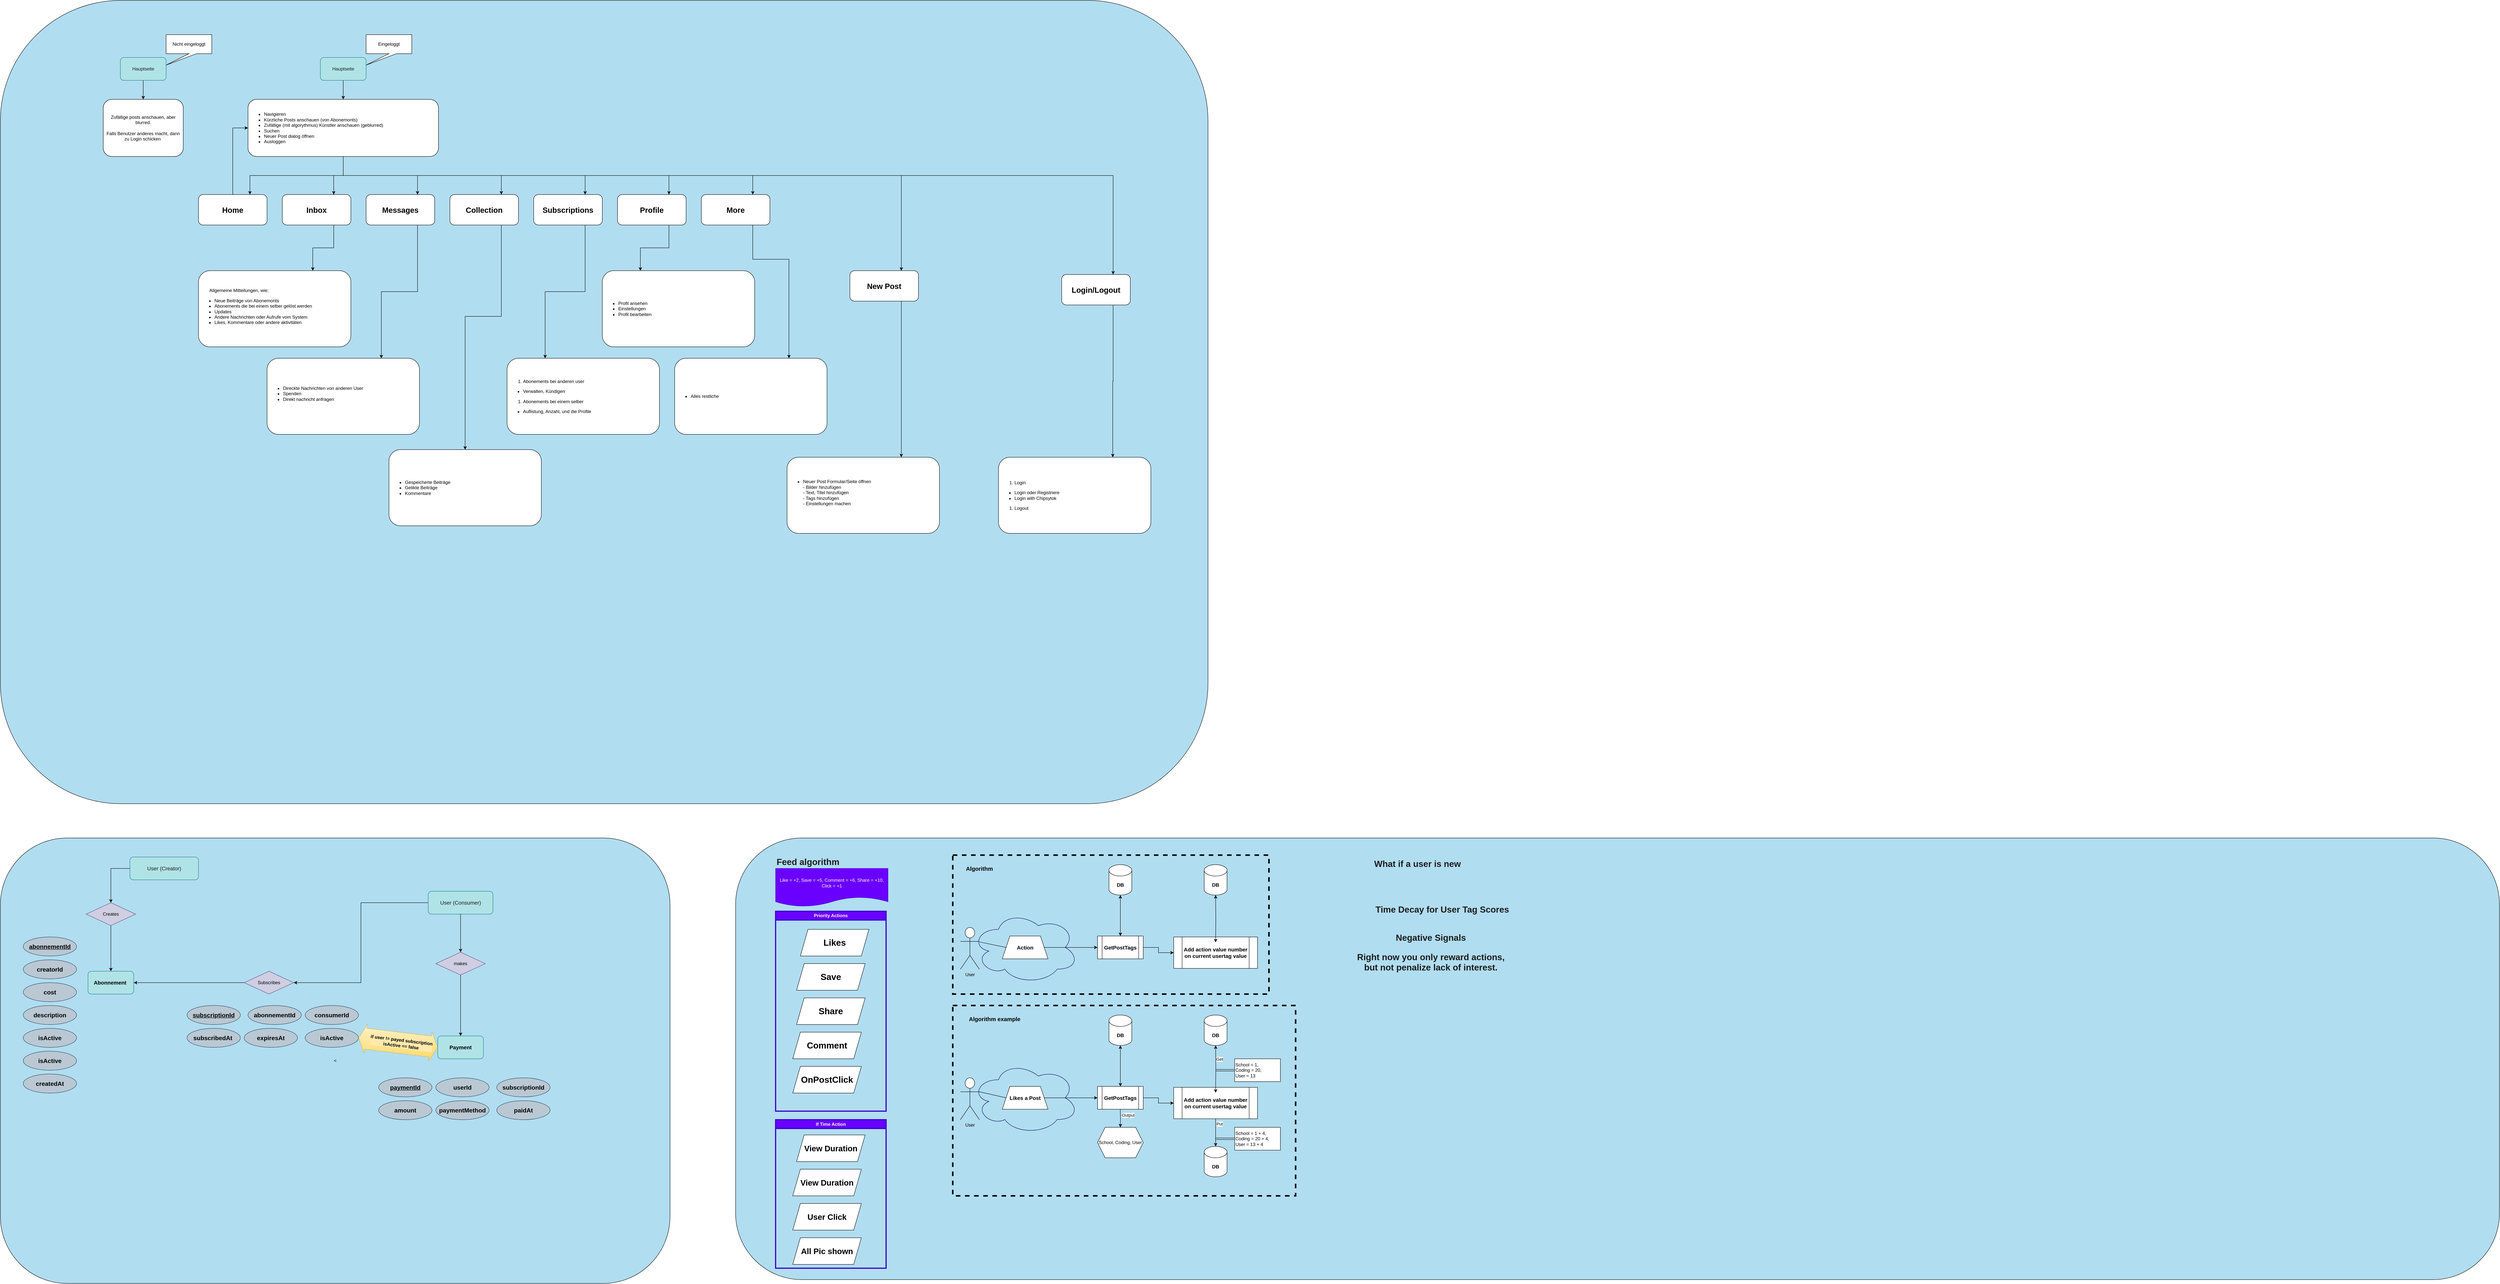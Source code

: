 <mxfile version="25.0.2">
  <diagram name="Seite-1" id="jKsxETpBKqMDLG8IwvQ8">
    <mxGraphModel dx="5751" dy="4038" grid="1" gridSize="10" guides="1" tooltips="1" connect="1" arrows="1" fold="1" page="1" pageScale="1" pageWidth="1654" pageHeight="1169" math="0" shadow="0">
      <root>
        <mxCell id="0" />
        <mxCell id="1" parent="0" />
        <mxCell id="wTCX5poGgviAqyXLQ21u-1" value="" style="rounded=1;whiteSpace=wrap;html=1;fillColor=#b1ddf0;strokeColor=#000000;movable=1;resizable=1;rotatable=1;deletable=1;editable=1;locked=0;connectable=1;" vertex="1" parent="1">
          <mxGeometry x="1450" y="1800" width="4630" height="1160" as="geometry" />
        </mxCell>
        <mxCell id="wTCX5poGgviAqyXLQ21u-36" value="" style="rounded=0;whiteSpace=wrap;html=1;fillColor=none;strokeWidth=4;dashed=1;strokeColor=#000000;" vertex="1" parent="1">
          <mxGeometry x="2020" y="1845" width="830" height="365" as="geometry" />
        </mxCell>
        <mxCell id="wTCX5poGgviAqyXLQ21u-52" value="" style="rounded=0;whiteSpace=wrap;html=1;fillColor=none;strokeWidth=4;dashed=1;strokeColor=#000000;" vertex="1" parent="1">
          <mxGeometry x="2020" y="2240" width="900" height="500" as="geometry" />
        </mxCell>
        <mxCell id="M65IghktugDSihwL8zUm-1" value="&amp;lt;" style="rounded=1;whiteSpace=wrap;html=1;fillColor=#b1ddf0;strokeColor=#000000;movable=0;resizable=0;rotatable=0;deletable=0;editable=0;locked=1;connectable=0;" parent="1" vertex="1">
          <mxGeometry x="-480" y="-400" width="3170" height="2110" as="geometry" />
        </mxCell>
        <mxCell id="M65IghktugDSihwL8zUm-4" style="edgeStyle=orthogonalEdgeStyle;rounded=0;orthogonalLoop=1;jettySize=auto;html=1;exitX=0.5;exitY=1;exitDx=0;exitDy=0;strokeColor=#000000;" parent="1" source="M65IghktugDSihwL8zUm-2" target="M65IghktugDSihwL8zUm-3" edge="1">
          <mxGeometry relative="1" as="geometry" />
        </mxCell>
        <mxCell id="M65IghktugDSihwL8zUm-2" value="&lt;font color=&quot;#1c1c1c&quot;&gt;Hauptseite&lt;/font&gt;" style="rounded=1;whiteSpace=wrap;html=1;fillColor=#b0e3e6;strokeColor=#0e8088;" parent="1" vertex="1">
          <mxGeometry x="-165" y="-250" width="120" height="60" as="geometry" />
        </mxCell>
        <mxCell id="M65IghktugDSihwL8zUm-3" value="Zufällige posts anschauen, aber blurred.&lt;br&gt;&lt;br&gt;Falls Benutzer anderes macht, dann zu Login schicken&amp;nbsp;" style="rounded=1;whiteSpace=wrap;html=1;" parent="1" vertex="1">
          <mxGeometry x="-210" y="-140" width="210" height="150" as="geometry" />
        </mxCell>
        <mxCell id="M65IghktugDSihwL8zUm-10" value="Nicht eingeloggt" style="shape=callout;whiteSpace=wrap;html=1;perimeter=calloutPerimeter;position2=0;" parent="1" vertex="1">
          <mxGeometry x="-45" y="-310" width="120" height="80" as="geometry" />
        </mxCell>
        <mxCell id="M65IghktugDSihwL8zUm-16" style="edgeStyle=orthogonalEdgeStyle;rounded=0;orthogonalLoop=1;jettySize=auto;html=1;exitX=0.5;exitY=1;exitDx=0;exitDy=0;strokeColor=#000000;" parent="1" source="M65IghktugDSihwL8zUm-12" target="M65IghktugDSihwL8zUm-13" edge="1">
          <mxGeometry relative="1" as="geometry" />
        </mxCell>
        <mxCell id="M65IghktugDSihwL8zUm-12" value="&lt;font color=&quot;#1c1c1c&quot;&gt;Hauptseite&lt;/font&gt;" style="rounded=1;whiteSpace=wrap;html=1;fillColor=#b0e3e6;strokeColor=#0e8088;" parent="1" vertex="1">
          <mxGeometry x="360" y="-250" width="120" height="60" as="geometry" />
        </mxCell>
        <mxCell id="M65IghktugDSihwL8zUm-26" style="edgeStyle=orthogonalEdgeStyle;rounded=0;orthogonalLoop=1;jettySize=auto;html=1;exitX=0.5;exitY=1;exitDx=0;exitDy=0;entryX=0.75;entryY=0;entryDx=0;entryDy=0;fillColor=#fad7ac;strokeColor=#000000;" parent="1" source="M65IghktugDSihwL8zUm-13" target="M65IghktugDSihwL8zUm-17" edge="1">
          <mxGeometry relative="1" as="geometry" />
        </mxCell>
        <mxCell id="M65IghktugDSihwL8zUm-27" style="edgeStyle=orthogonalEdgeStyle;rounded=0;orthogonalLoop=1;jettySize=auto;html=1;exitX=0.5;exitY=1;exitDx=0;exitDy=0;entryX=0.75;entryY=0;entryDx=0;entryDy=0;strokeColor=#000000;" parent="1" source="M65IghktugDSihwL8zUm-13" target="M65IghktugDSihwL8zUm-18" edge="1">
          <mxGeometry relative="1" as="geometry" />
        </mxCell>
        <mxCell id="M65IghktugDSihwL8zUm-28" style="edgeStyle=orthogonalEdgeStyle;rounded=0;orthogonalLoop=1;jettySize=auto;html=1;exitX=0.5;exitY=1;exitDx=0;exitDy=0;entryX=0.75;entryY=0;entryDx=0;entryDy=0;strokeColor=#000000;" parent="1" source="M65IghktugDSihwL8zUm-13" target="M65IghktugDSihwL8zUm-23" edge="1">
          <mxGeometry relative="1" as="geometry" />
        </mxCell>
        <mxCell id="M65IghktugDSihwL8zUm-29" style="edgeStyle=orthogonalEdgeStyle;rounded=0;orthogonalLoop=1;jettySize=auto;html=1;exitX=0.5;exitY=1;exitDx=0;exitDy=0;entryX=0.75;entryY=0;entryDx=0;entryDy=0;strokeColor=#000000;" parent="1" source="M65IghktugDSihwL8zUm-13" target="M65IghktugDSihwL8zUm-22" edge="1">
          <mxGeometry relative="1" as="geometry" />
        </mxCell>
        <mxCell id="M65IghktugDSihwL8zUm-30" style="edgeStyle=orthogonalEdgeStyle;rounded=0;orthogonalLoop=1;jettySize=auto;html=1;exitX=0.5;exitY=1;exitDx=0;exitDy=0;entryX=0.75;entryY=0;entryDx=0;entryDy=0;strokeColor=#000000;" parent="1" source="M65IghktugDSihwL8zUm-13" target="M65IghktugDSihwL8zUm-21" edge="1">
          <mxGeometry relative="1" as="geometry" />
        </mxCell>
        <mxCell id="M65IghktugDSihwL8zUm-31" style="edgeStyle=orthogonalEdgeStyle;rounded=0;orthogonalLoop=1;jettySize=auto;html=1;exitX=0.5;exitY=1;exitDx=0;exitDy=0;entryX=0.75;entryY=0;entryDx=0;entryDy=0;strokeColor=#000000;" parent="1" source="M65IghktugDSihwL8zUm-13" target="M65IghktugDSihwL8zUm-20" edge="1">
          <mxGeometry relative="1" as="geometry" />
        </mxCell>
        <mxCell id="M65IghktugDSihwL8zUm-43" style="edgeStyle=orthogonalEdgeStyle;rounded=0;orthogonalLoop=1;jettySize=auto;html=1;exitX=0.5;exitY=1;exitDx=0;exitDy=0;entryX=0.75;entryY=0;entryDx=0;entryDy=0;strokeColor=#000000;" parent="1" source="M65IghktugDSihwL8zUm-13" target="M65IghktugDSihwL8zUm-42" edge="1">
          <mxGeometry relative="1" as="geometry" />
        </mxCell>
        <mxCell id="M65IghktugDSihwL8zUm-49" style="edgeStyle=orthogonalEdgeStyle;rounded=0;orthogonalLoop=1;jettySize=auto;html=1;exitX=0.5;exitY=1;exitDx=0;exitDy=0;entryX=0.75;entryY=0;entryDx=0;entryDy=0;strokeColor=#000000;" parent="1" source="M65IghktugDSihwL8zUm-13" target="M65IghktugDSihwL8zUm-46" edge="1">
          <mxGeometry relative="1" as="geometry">
            <Array as="points">
              <mxPoint x="420" y="60" />
              <mxPoint x="1885" y="60" />
            </Array>
          </mxGeometry>
        </mxCell>
        <mxCell id="M65IghktugDSihwL8zUm-54" style="edgeStyle=orthogonalEdgeStyle;rounded=0;orthogonalLoop=1;jettySize=auto;html=1;exitX=0.5;exitY=1;exitDx=0;exitDy=0;entryX=0.75;entryY=0;entryDx=0;entryDy=0;strokeColor=#000000;" parent="1" source="M65IghktugDSihwL8zUm-13" target="M65IghktugDSihwL8zUm-51" edge="1">
          <mxGeometry relative="1" as="geometry">
            <Array as="points">
              <mxPoint x="420" y="60" />
              <mxPoint x="2441" y="60" />
            </Array>
          </mxGeometry>
        </mxCell>
        <mxCell id="M65IghktugDSihwL8zUm-13" value="&lt;ul&gt;&lt;li&gt;Navigieren&lt;/li&gt;&lt;li style=&quot;&quot;&gt;Kürzliche Posts anschauen (von Abonemonts)&lt;/li&gt;&lt;li style=&quot;&quot;&gt;Zufällige (mit algorythmus) Künstler anschauen (geblurred)&lt;/li&gt;&lt;li style=&quot;&quot;&gt;Suchen&lt;/li&gt;&lt;li style=&quot;&quot;&gt;Neuer Post dialog öffnen&lt;/li&gt;&lt;li style=&quot;&quot;&gt;Ausloggen&lt;/li&gt;&lt;/ul&gt;" style="rounded=1;whiteSpace=wrap;html=1;align=left;" parent="1" vertex="1">
          <mxGeometry x="170" y="-140" width="500" height="150" as="geometry" />
        </mxCell>
        <mxCell id="M65IghktugDSihwL8zUm-14" value="Eingeloggt" style="shape=callout;whiteSpace=wrap;html=1;perimeter=calloutPerimeter;position2=0;" parent="1" vertex="1">
          <mxGeometry x="480" y="-310" width="120" height="80" as="geometry" />
        </mxCell>
        <mxCell id="M65IghktugDSihwL8zUm-25" style="edgeStyle=orthogonalEdgeStyle;rounded=0;orthogonalLoop=1;jettySize=auto;html=1;exitX=0.5;exitY=0;exitDx=0;exitDy=0;entryX=0;entryY=0.5;entryDx=0;entryDy=0;strokeColor=#000000;" parent="1" source="M65IghktugDSihwL8zUm-17" target="M65IghktugDSihwL8zUm-13" edge="1">
          <mxGeometry relative="1" as="geometry" />
        </mxCell>
        <mxCell id="M65IghktugDSihwL8zUm-17" value="Home" style="rounded=1;whiteSpace=wrap;html=1;fontSize=20;fontStyle=1" parent="1" vertex="1">
          <mxGeometry x="40" y="110" width="180" height="80" as="geometry" />
        </mxCell>
        <mxCell id="M65IghktugDSihwL8zUm-33" style="edgeStyle=orthogonalEdgeStyle;rounded=0;orthogonalLoop=1;jettySize=auto;html=1;exitX=0.75;exitY=1;exitDx=0;exitDy=0;entryX=0.75;entryY=0;entryDx=0;entryDy=0;strokeColor=#000000;" parent="1" source="M65IghktugDSihwL8zUm-18" target="M65IghktugDSihwL8zUm-32" edge="1">
          <mxGeometry relative="1" as="geometry" />
        </mxCell>
        <mxCell id="M65IghktugDSihwL8zUm-18" value="Inbox" style="rounded=1;whiteSpace=wrap;html=1;fontSize=20;fontStyle=1" parent="1" vertex="1">
          <mxGeometry x="260" y="110" width="180" height="80" as="geometry" />
        </mxCell>
        <mxCell id="M65IghktugDSihwL8zUm-41" style="edgeStyle=orthogonalEdgeStyle;rounded=0;orthogonalLoop=1;jettySize=auto;html=1;exitX=0.75;exitY=1;exitDx=0;exitDy=0;entryX=0.25;entryY=0;entryDx=0;entryDy=0;strokeColor=#000000;" parent="1" source="M65IghktugDSihwL8zUm-20" target="M65IghktugDSihwL8zUm-40" edge="1">
          <mxGeometry relative="1" as="geometry" />
        </mxCell>
        <mxCell id="M65IghktugDSihwL8zUm-20" value="Profile" style="rounded=1;whiteSpace=wrap;html=1;fontSize=20;fontStyle=1" parent="1" vertex="1">
          <mxGeometry x="1140" y="110" width="180" height="80" as="geometry" />
        </mxCell>
        <mxCell id="M65IghktugDSihwL8zUm-39" style="edgeStyle=orthogonalEdgeStyle;rounded=0;orthogonalLoop=1;jettySize=auto;html=1;exitX=0.75;exitY=1;exitDx=0;exitDy=0;entryX=0.25;entryY=0;entryDx=0;entryDy=0;strokeColor=#000000;" parent="1" source="M65IghktugDSihwL8zUm-21" target="M65IghktugDSihwL8zUm-38" edge="1">
          <mxGeometry relative="1" as="geometry" />
        </mxCell>
        <mxCell id="M65IghktugDSihwL8zUm-21" value="Subscriptions" style="rounded=1;whiteSpace=wrap;html=1;fontSize=20;fontStyle=1" parent="1" vertex="1">
          <mxGeometry x="920" y="110" width="180" height="80" as="geometry" />
        </mxCell>
        <mxCell id="M65IghktugDSihwL8zUm-37" style="edgeStyle=orthogonalEdgeStyle;rounded=0;orthogonalLoop=1;jettySize=auto;html=1;exitX=0.75;exitY=1;exitDx=0;exitDy=0;entryX=0.5;entryY=0;entryDx=0;entryDy=0;strokeColor=#000000;" parent="1" source="M65IghktugDSihwL8zUm-22" target="M65IghktugDSihwL8zUm-36" edge="1">
          <mxGeometry relative="1" as="geometry">
            <Array as="points">
              <mxPoint x="835" y="430" />
              <mxPoint x="740" y="430" />
            </Array>
          </mxGeometry>
        </mxCell>
        <mxCell id="M65IghktugDSihwL8zUm-22" value="Collection" style="rounded=1;whiteSpace=wrap;html=1;fontSize=20;fontStyle=1" parent="1" vertex="1">
          <mxGeometry x="700" y="110" width="180" height="80" as="geometry" />
        </mxCell>
        <mxCell id="M65IghktugDSihwL8zUm-35" style="edgeStyle=orthogonalEdgeStyle;rounded=0;orthogonalLoop=1;jettySize=auto;html=1;exitX=0.75;exitY=1;exitDx=0;exitDy=0;entryX=0.75;entryY=0;entryDx=0;entryDy=0;strokeColor=#000000;" parent="1" source="M65IghktugDSihwL8zUm-23" target="M65IghktugDSihwL8zUm-34" edge="1">
          <mxGeometry relative="1" as="geometry" />
        </mxCell>
        <mxCell id="M65IghktugDSihwL8zUm-23" value="Messages" style="rounded=1;whiteSpace=wrap;html=1;fontSize=20;fontStyle=1" parent="1" vertex="1">
          <mxGeometry x="480" y="110" width="180" height="80" as="geometry" />
        </mxCell>
        <mxCell id="M65IghktugDSihwL8zUm-32" value="&lt;span style=&quot;white-space: pre;&quot;&gt;&#x9;&lt;/span&gt;Allgemeine Mitteilungen, wie:&lt;div&gt;&lt;ul&gt;&lt;li&gt;Neue Beiträge von Abonemonts&lt;/li&gt;&lt;li&gt;Abonements die bei einem selber gelöst werden&lt;/li&gt;&lt;li&gt;Updates&lt;/li&gt;&lt;li&gt;Andere Nachrichten oder Aufrufe vom System&lt;/li&gt;&lt;li&gt;Likes, Kommentare oder andere aktivitäten&amp;nbsp;&amp;nbsp;&lt;br&gt;&lt;/li&gt;&lt;/ul&gt;&lt;/div&gt;" style="rounded=1;whiteSpace=wrap;html=1;align=left;" parent="1" vertex="1">
          <mxGeometry x="40" y="310" width="400" height="200" as="geometry" />
        </mxCell>
        <mxCell id="M65IghktugDSihwL8zUm-34" value="&lt;div&gt;&lt;ul&gt;&lt;li&gt;Direckte Nachrichten von anderen User&lt;/li&gt;&lt;li&gt;Spenden&amp;nbsp;&lt;/li&gt;&lt;li&gt;Direkt nachricht anfragen&lt;/li&gt;&lt;/ul&gt;&lt;/div&gt;&lt;div&gt;&lt;span style=&quot;white-space: pre;&quot;&gt;&#x9;&lt;/span&gt;&lt;br&gt;&lt;/div&gt;" style="rounded=1;whiteSpace=wrap;html=1;align=left;" parent="1" vertex="1">
          <mxGeometry x="220" y="540" width="400" height="200" as="geometry" />
        </mxCell>
        <mxCell id="M65IghktugDSihwL8zUm-36" value="&lt;ul&gt;&lt;li&gt;Gespeicherte Beiträge&lt;/li&gt;&lt;li&gt;Gelikte Beiträge&amp;nbsp;&lt;/li&gt;&lt;li&gt;Kommentare&lt;/li&gt;&lt;/ul&gt;" style="rounded=1;whiteSpace=wrap;html=1;align=left;" parent="1" vertex="1">
          <mxGeometry x="540" y="780" width="400" height="200" as="geometry" />
        </mxCell>
        <mxCell id="M65IghktugDSihwL8zUm-38" value="&lt;ol&gt;&lt;li&gt;Abonements bei anderen user&lt;/li&gt;&lt;/ol&gt;&lt;ul&gt;&lt;li&gt;Verwalten, Kündigen&lt;/li&gt;&lt;/ul&gt;&lt;ol&gt;&lt;li&gt;Abonements bei einem selber&lt;/li&gt;&lt;/ol&gt;&lt;ul&gt;&lt;li&gt;Auflistung, Anzahl, und die Profile&lt;/li&gt;&lt;/ul&gt;" style="rounded=1;whiteSpace=wrap;html=1;align=left;" parent="1" vertex="1">
          <mxGeometry x="850" y="540" width="400" height="200" as="geometry" />
        </mxCell>
        <mxCell id="M65IghktugDSihwL8zUm-40" value="&lt;ul&gt;&lt;li&gt;Profil ansehen&lt;/li&gt;&lt;li&gt;Einstellungen&lt;/li&gt;&lt;li&gt;Profil bearbeiten&lt;/li&gt;&lt;/ul&gt;" style="rounded=1;whiteSpace=wrap;html=1;align=left;" parent="1" vertex="1">
          <mxGeometry x="1100" y="310" width="400" height="200" as="geometry" />
        </mxCell>
        <mxCell id="M65IghktugDSihwL8zUm-45" style="edgeStyle=orthogonalEdgeStyle;rounded=0;orthogonalLoop=1;jettySize=auto;html=1;exitX=0.75;exitY=1;exitDx=0;exitDy=0;entryX=0.75;entryY=0;entryDx=0;entryDy=0;strokeColor=#000000;" parent="1" source="M65IghktugDSihwL8zUm-42" target="M65IghktugDSihwL8zUm-44" edge="1">
          <mxGeometry relative="1" as="geometry">
            <Array as="points">
              <mxPoint x="1495" y="280" />
              <mxPoint x="1590" y="280" />
            </Array>
          </mxGeometry>
        </mxCell>
        <mxCell id="M65IghktugDSihwL8zUm-42" value="More" style="rounded=1;whiteSpace=wrap;html=1;fontSize=20;fontStyle=1" parent="1" vertex="1">
          <mxGeometry x="1360" y="110" width="180" height="80" as="geometry" />
        </mxCell>
        <mxCell id="M65IghktugDSihwL8zUm-44" value="&lt;ul&gt;&lt;li&gt;Alles restliche&lt;/li&gt;&lt;/ul&gt;" style="rounded=1;whiteSpace=wrap;html=1;align=left;" parent="1" vertex="1">
          <mxGeometry x="1290" y="540" width="400" height="200" as="geometry" />
        </mxCell>
        <mxCell id="M65IghktugDSihwL8zUm-48" style="edgeStyle=orthogonalEdgeStyle;rounded=0;orthogonalLoop=1;jettySize=auto;html=1;exitX=0.75;exitY=1;exitDx=0;exitDy=0;entryX=0.75;entryY=0;entryDx=0;entryDy=0;strokeColor=#000000;" parent="1" source="M65IghktugDSihwL8zUm-46" target="M65IghktugDSihwL8zUm-47" edge="1">
          <mxGeometry relative="1" as="geometry" />
        </mxCell>
        <mxCell id="M65IghktugDSihwL8zUm-46" value="New Post" style="rounded=1;whiteSpace=wrap;html=1;fontSize=20;fontStyle=1" parent="1" vertex="1">
          <mxGeometry x="1750" y="310" width="180" height="80" as="geometry" />
        </mxCell>
        <mxCell id="M65IghktugDSihwL8zUm-47" value="&lt;ul&gt;&lt;li&gt;Neuer Post Formular/Seite öffnen&lt;br&gt;- Bilder hinzufügen&lt;br&gt;- Text, Titel hinzufügen&lt;br&gt;- Tags hinzufügen&lt;br&gt;- Einstellungen machen&lt;br&gt;&lt;br&gt;&lt;/li&gt;&lt;/ul&gt;" style="rounded=1;whiteSpace=wrap;html=1;align=left;" parent="1" vertex="1">
          <mxGeometry x="1585" y="800" width="400" height="200" as="geometry" />
        </mxCell>
        <mxCell id="M65IghktugDSihwL8zUm-50" style="edgeStyle=orthogonalEdgeStyle;rounded=0;orthogonalLoop=1;jettySize=auto;html=1;exitX=0.75;exitY=1;exitDx=0;exitDy=0;entryX=0.75;entryY=0;entryDx=0;entryDy=0;strokeColor=#000000;" parent="1" source="M65IghktugDSihwL8zUm-51" target="M65IghktugDSihwL8zUm-52" edge="1">
          <mxGeometry relative="1" as="geometry" />
        </mxCell>
        <mxCell id="M65IghktugDSihwL8zUm-51" value="Login/Logout" style="rounded=1;whiteSpace=wrap;html=1;fontSize=20;fontStyle=1" parent="1" vertex="1">
          <mxGeometry x="2306" y="320" width="180" height="80" as="geometry" />
        </mxCell>
        <mxCell id="M65IghktugDSihwL8zUm-52" value="&lt;ol&gt;&lt;li&gt;Login&lt;/li&gt;&lt;/ol&gt;&lt;ul&gt;&lt;li&gt;Login oder Registriere&lt;br&gt;&lt;/li&gt;&lt;li&gt;Login with Chipsytok&lt;/li&gt;&lt;/ul&gt;&lt;ol&gt;&lt;li&gt;Logout&lt;/li&gt;&lt;/ol&gt;" style="rounded=1;whiteSpace=wrap;html=1;align=left;" parent="1" vertex="1">
          <mxGeometry x="2140" y="800" width="400" height="200" as="geometry" />
        </mxCell>
        <mxCell id="rVRmx0exiHZp06LLSsyq-1" value="&amp;lt;" style="rounded=1;whiteSpace=wrap;html=1;fillColor=#b1ddf0;strokeColor=#000000;movable=0;resizable=0;rotatable=0;deletable=0;editable=0;locked=1;connectable=0;" parent="1" vertex="1">
          <mxGeometry x="-480" y="1800" width="1757.77" height="1170" as="geometry" />
        </mxCell>
        <mxCell id="rVRmx0exiHZp06LLSsyq-3" value="&lt;font color=&quot;#000000&quot; style=&quot;font-size: 14px;&quot;&gt;&lt;b&gt;Abonnement&amp;nbsp;&lt;/b&gt;&lt;/font&gt;" style="rounded=1;whiteSpace=wrap;html=1;fillColor=#b0e3e6;strokeColor=#0e8088;" parent="1" vertex="1">
          <mxGeometry x="-250" y="2150" width="120" height="60" as="geometry" />
        </mxCell>
        <mxCell id="rVRmx0exiHZp06LLSsyq-8" style="edgeStyle=orthogonalEdgeStyle;rounded=0;orthogonalLoop=1;jettySize=auto;html=1;exitX=0;exitY=0.5;exitDx=0;exitDy=0;entryX=1;entryY=0.5;entryDx=0;entryDy=0;strokeColor=#000000;" parent="1" source="rVRmx0exiHZp06LLSsyq-5" target="rVRmx0exiHZp06LLSsyq-6" edge="1">
          <mxGeometry relative="1" as="geometry" />
        </mxCell>
        <mxCell id="rVRmx0exiHZp06LLSsyq-5" value="&lt;font style=&quot;font-size: 14px;&quot; color=&quot;#1c1c1c&quot;&gt;User (Consumer)&lt;/font&gt;" style="rounded=1;whiteSpace=wrap;html=1;fillColor=#b0e3e6;strokeColor=#0e8088;" parent="1" vertex="1">
          <mxGeometry x="643" y="1940" width="170" height="60" as="geometry" />
        </mxCell>
        <mxCell id="rVRmx0exiHZp06LLSsyq-7" style="edgeStyle=orthogonalEdgeStyle;rounded=0;orthogonalLoop=1;jettySize=auto;html=1;exitX=0;exitY=0.5;exitDx=0;exitDy=0;strokeColor=#000000;" parent="1" source="rVRmx0exiHZp06LLSsyq-6" target="rVRmx0exiHZp06LLSsyq-3" edge="1">
          <mxGeometry relative="1" as="geometry">
            <mxPoint x="333" y="1970" as="targetPoint" />
          </mxGeometry>
        </mxCell>
        <mxCell id="rVRmx0exiHZp06LLSsyq-6" value="&lt;font color=&quot;#000000&quot;&gt;Subscribes&lt;/font&gt;" style="rhombus;whiteSpace=wrap;html=1;fillColor=#d0cee2;strokeColor=#56517e;" parent="1" vertex="1">
          <mxGeometry x="160" y="2150" width="130" height="60" as="geometry" />
        </mxCell>
        <mxCell id="rVRmx0exiHZp06LLSsyq-10" style="edgeStyle=orthogonalEdgeStyle;rounded=0;orthogonalLoop=1;jettySize=auto;html=1;exitX=0;exitY=0.5;exitDx=0;exitDy=0;strokeColor=#000000;" parent="1" source="rVRmx0exiHZp06LLSsyq-11" target="rVRmx0exiHZp06LLSsyq-13" edge="1">
          <mxGeometry relative="1" as="geometry">
            <mxPoint x="-150" y="2110" as="targetPoint" />
          </mxGeometry>
        </mxCell>
        <mxCell id="rVRmx0exiHZp06LLSsyq-11" value="&lt;font style=&quot;font-size: 14px;&quot; color=&quot;#1c1c1c&quot;&gt;User (Creator)&lt;/font&gt;" style="rounded=1;whiteSpace=wrap;html=1;fillColor=#b0e3e6;strokeColor=#0e8088;" parent="1" vertex="1">
          <mxGeometry x="-140" y="1850" width="180" height="60" as="geometry" />
        </mxCell>
        <mxCell id="rVRmx0exiHZp06LLSsyq-12" style="edgeStyle=orthogonalEdgeStyle;rounded=0;orthogonalLoop=1;jettySize=auto;html=1;exitX=0.5;exitY=1;exitDx=0;exitDy=0;strokeColor=#000000;entryX=0.5;entryY=0;entryDx=0;entryDy=0;" parent="1" source="rVRmx0exiHZp06LLSsyq-13" target="rVRmx0exiHZp06LLSsyq-3" edge="1">
          <mxGeometry relative="1" as="geometry">
            <mxPoint x="-520" y="2030" as="targetPoint" />
          </mxGeometry>
        </mxCell>
        <mxCell id="rVRmx0exiHZp06LLSsyq-13" value="&lt;font color=&quot;#000000&quot;&gt;Creates&lt;/font&gt;" style="rhombus;whiteSpace=wrap;html=1;fillColor=#d0cee2;strokeColor=#56517e;" parent="1" vertex="1">
          <mxGeometry x="-255" y="1970" width="130" height="60" as="geometry" />
        </mxCell>
        <mxCell id="rVRmx0exiHZp06LLSsyq-15" value="&lt;font style=&quot;font-size: 16px;&quot; color=&quot;#000000&quot;&gt;&lt;b&gt;cost&lt;/b&gt;&lt;/font&gt;" style="ellipse;whiteSpace=wrap;html=1;fillColor=#bac8d3;strokeColor=#23445d;" parent="1" vertex="1">
          <mxGeometry x="-420" y="2180" width="140" height="50" as="geometry" />
        </mxCell>
        <mxCell id="rVRmx0exiHZp06LLSsyq-16" value="&lt;span style=&quot;font-size: 16px;&quot;&gt;&lt;b&gt;abonnementId&lt;/b&gt;&lt;/span&gt;" style="ellipse;whiteSpace=wrap;html=1;fillColor=#bac8d3;strokeColor=#23445d;fontStyle=4;fontColor=#000000;" parent="1" vertex="1">
          <mxGeometry x="-420" y="2060" width="140" height="50" as="geometry" />
        </mxCell>
        <mxCell id="rVRmx0exiHZp06LLSsyq-17" value="&lt;font style=&quot;font-size: 16px;&quot; color=&quot;#000000&quot;&gt;&lt;b&gt;description&lt;/b&gt;&lt;/font&gt;" style="ellipse;whiteSpace=wrap;html=1;fillColor=#bac8d3;strokeColor=#23445d;" parent="1" vertex="1">
          <mxGeometry x="-420" y="2240" width="140" height="50" as="geometry" />
        </mxCell>
        <mxCell id="rVRmx0exiHZp06LLSsyq-18" value="&lt;font style=&quot;font-size: 16px;&quot; color=&quot;#000000&quot;&gt;&lt;b&gt;creatorId&lt;/b&gt;&lt;/font&gt;" style="ellipse;whiteSpace=wrap;html=1;fillColor=#bac8d3;strokeColor=#23445d;" parent="1" vertex="1">
          <mxGeometry x="-420" y="2120" width="140" height="50" as="geometry" />
        </mxCell>
        <mxCell id="rVRmx0exiHZp06LLSsyq-19" value="&lt;font style=&quot;font-size: 16px;&quot; color=&quot;#000000&quot;&gt;&lt;b&gt;isActive&lt;/b&gt;&lt;/font&gt;" style="ellipse;whiteSpace=wrap;html=1;fillColor=#bac8d3;strokeColor=#23445d;" parent="1" vertex="1">
          <mxGeometry x="-420" y="2300" width="140" height="50" as="geometry" />
        </mxCell>
        <mxCell id="rVRmx0exiHZp06LLSsyq-20" value="&lt;font style=&quot;font-size: 16px;&quot; color=&quot;#000000&quot;&gt;&lt;b&gt;isActive&lt;/b&gt;&lt;/font&gt;" style="ellipse;whiteSpace=wrap;html=1;fillColor=#bac8d3;strokeColor=#23445d;" parent="1" vertex="1">
          <mxGeometry x="-420" y="2360" width="140" height="50" as="geometry" />
        </mxCell>
        <mxCell id="rVRmx0exiHZp06LLSsyq-21" value="&lt;font color=&quot;#000000&quot;&gt;&lt;span style=&quot;font-size: 16px;&quot;&gt;&lt;b&gt;createdAt&lt;/b&gt;&lt;/span&gt;&lt;/font&gt;" style="ellipse;whiteSpace=wrap;html=1;fillColor=#bac8d3;strokeColor=#23445d;" parent="1" vertex="1">
          <mxGeometry x="-420" y="2420" width="140" height="50" as="geometry" />
        </mxCell>
        <mxCell id="rVRmx0exiHZp06LLSsyq-22" value="&lt;span style=&quot;font-size: 16px;&quot;&gt;&lt;b&gt;subscriptionId&lt;/b&gt;&lt;/span&gt;" style="ellipse;whiteSpace=wrap;html=1;fillColor=#bac8d3;strokeColor=#23445d;fontStyle=4;fontColor=#000000;" parent="1" vertex="1">
          <mxGeometry x="10" y="2240" width="140" height="50" as="geometry" />
        </mxCell>
        <mxCell id="rVRmx0exiHZp06LLSsyq-23" value="&lt;font color=&quot;#000000&quot;&gt;&lt;span style=&quot;font-size: 16px;&quot;&gt;&lt;b&gt;consumerId&lt;/b&gt;&lt;/span&gt;&lt;/font&gt;" style="ellipse;whiteSpace=wrap;html=1;fillColor=#bac8d3;strokeColor=#23445d;" parent="1" vertex="1">
          <mxGeometry x="320" y="2240" width="140" height="50" as="geometry" />
        </mxCell>
        <mxCell id="rVRmx0exiHZp06LLSsyq-24" value="&lt;font color=&quot;#000000&quot;&gt;&lt;span style=&quot;font-size: 16px;&quot;&gt;&lt;b&gt;abonnementId&lt;/b&gt;&lt;/span&gt;&lt;/font&gt;" style="ellipse;whiteSpace=wrap;html=1;fillColor=#bac8d3;strokeColor=#23445d;" parent="1" vertex="1">
          <mxGeometry x="170" y="2240" width="140" height="50" as="geometry" />
        </mxCell>
        <mxCell id="rVRmx0exiHZp06LLSsyq-25" value="&lt;font color=&quot;#000000&quot;&gt;&lt;span style=&quot;font-size: 16px;&quot;&gt;&lt;b&gt;subscribedAt&amp;nbsp;&lt;/b&gt;&lt;/span&gt;&lt;/font&gt;" style="ellipse;whiteSpace=wrap;html=1;fillColor=#bac8d3;strokeColor=#23445d;" parent="1" vertex="1">
          <mxGeometry x="10" y="2300" width="140" height="50" as="geometry" />
        </mxCell>
        <mxCell id="rVRmx0exiHZp06LLSsyq-26" value="&lt;font color=&quot;#000000&quot;&gt;&lt;span style=&quot;font-size: 16px;&quot;&gt;&lt;b&gt;expiresAt&lt;/b&gt;&lt;/span&gt;&lt;/font&gt;" style="ellipse;whiteSpace=wrap;html=1;fillColor=#bac8d3;strokeColor=#23445d;" parent="1" vertex="1">
          <mxGeometry x="160" y="2300" width="140" height="50" as="geometry" />
        </mxCell>
        <mxCell id="rVRmx0exiHZp06LLSsyq-27" value="&lt;font color=&quot;#000000&quot;&gt;&lt;span style=&quot;font-size: 16px;&quot;&gt;&lt;b&gt;isActive&lt;/b&gt;&lt;/span&gt;&lt;/font&gt;" style="ellipse;whiteSpace=wrap;html=1;fillColor=#bac8d3;strokeColor=#23445d;" parent="1" vertex="1">
          <mxGeometry x="320" y="2300" width="140" height="50" as="geometry" />
        </mxCell>
        <mxCell id="rVRmx0exiHZp06LLSsyq-29" value="&lt;font color=&quot;#000000&quot; style=&quot;font-size: 14px;&quot;&gt;&lt;b&gt;Payment&lt;/b&gt;&lt;/font&gt;" style="rounded=1;whiteSpace=wrap;html=1;fillColor=#b0e3e6;strokeColor=#0e8088;" parent="1" vertex="1">
          <mxGeometry x="668" y="2320" width="120" height="60" as="geometry" />
        </mxCell>
        <mxCell id="rVRmx0exiHZp06LLSsyq-34" value="&lt;span style=&quot;font-size: 16px;&quot;&gt;&lt;b&gt;paymentId&lt;/b&gt;&lt;/span&gt;" style="ellipse;whiteSpace=wrap;html=1;fillColor=#bac8d3;strokeColor=#23445d;fontStyle=4;fontColor=#000000;" parent="1" vertex="1">
          <mxGeometry x="513" y="2430" width="140" height="50" as="geometry" />
        </mxCell>
        <mxCell id="rVRmx0exiHZp06LLSsyq-35" value="&lt;font color=&quot;#000000&quot;&gt;&lt;span style=&quot;font-size: 16px;&quot;&gt;&lt;b&gt;userId&lt;/b&gt;&lt;/span&gt;&lt;/font&gt;" style="ellipse;whiteSpace=wrap;html=1;fillColor=#bac8d3;strokeColor=#23445d;" parent="1" vertex="1">
          <mxGeometry x="663" y="2430" width="140" height="50" as="geometry" />
        </mxCell>
        <mxCell id="rVRmx0exiHZp06LLSsyq-36" value="&lt;font color=&quot;#000000&quot;&gt;&lt;span style=&quot;font-size: 16px;&quot;&gt;&lt;b&gt;subscriptionId&lt;/b&gt;&lt;/span&gt;&lt;/font&gt;" style="ellipse;whiteSpace=wrap;html=1;fillColor=#bac8d3;strokeColor=#23445d;" parent="1" vertex="1">
          <mxGeometry x="823" y="2430" width="140" height="50" as="geometry" />
        </mxCell>
        <mxCell id="rVRmx0exiHZp06LLSsyq-37" value="&lt;font color=&quot;#000000&quot;&gt;&lt;span style=&quot;font-size: 16px;&quot;&gt;&lt;b&gt;amount&lt;/b&gt;&lt;/span&gt;&lt;/font&gt;" style="ellipse;whiteSpace=wrap;html=1;fillColor=#bac8d3;strokeColor=#23445d;" parent="1" vertex="1">
          <mxGeometry x="513" y="2490" width="140" height="50" as="geometry" />
        </mxCell>
        <mxCell id="rVRmx0exiHZp06LLSsyq-38" value="&lt;font color=&quot;#000000&quot;&gt;&lt;span style=&quot;font-size: 16px;&quot;&gt;&lt;b&gt;paymentMethod&lt;/b&gt;&lt;/span&gt;&lt;/font&gt;" style="ellipse;whiteSpace=wrap;html=1;fillColor=#bac8d3;strokeColor=#23445d;" parent="1" vertex="1">
          <mxGeometry x="663" y="2490" width="140" height="50" as="geometry" />
        </mxCell>
        <mxCell id="rVRmx0exiHZp06LLSsyq-39" value="&lt;font color=&quot;#000000&quot;&gt;&lt;span style=&quot;font-size: 16px;&quot;&gt;&lt;b&gt;paidAt&lt;/b&gt;&lt;/span&gt;&lt;/font&gt;" style="ellipse;whiteSpace=wrap;html=1;fillColor=#bac8d3;strokeColor=#23445d;" parent="1" vertex="1">
          <mxGeometry x="823" y="2490" width="140" height="50" as="geometry" />
        </mxCell>
        <mxCell id="rVRmx0exiHZp06LLSsyq-40" style="edgeStyle=orthogonalEdgeStyle;rounded=0;orthogonalLoop=1;jettySize=auto;html=1;exitX=0.5;exitY=1;exitDx=0;exitDy=0;entryX=0.5;entryY=0;entryDx=0;entryDy=0;strokeColor=#000000;" parent="1" source="rVRmx0exiHZp06LLSsyq-5" target="rVRmx0exiHZp06LLSsyq-42" edge="1">
          <mxGeometry relative="1" as="geometry">
            <mxPoint x="1113" y="2000" as="sourcePoint" />
          </mxGeometry>
        </mxCell>
        <mxCell id="rVRmx0exiHZp06LLSsyq-41" style="edgeStyle=orthogonalEdgeStyle;rounded=0;orthogonalLoop=1;jettySize=auto;html=1;exitX=0.5;exitY=1;exitDx=0;exitDy=0;strokeColor=#000000;entryX=0.5;entryY=0;entryDx=0;entryDy=0;" parent="1" source="rVRmx0exiHZp06LLSsyq-42" target="rVRmx0exiHZp06LLSsyq-29" edge="1">
          <mxGeometry relative="1" as="geometry">
            <mxPoint x="413" y="2210" as="targetPoint" />
          </mxGeometry>
        </mxCell>
        <mxCell id="rVRmx0exiHZp06LLSsyq-42" value="&lt;font color=&quot;#000000&quot;&gt;makes&lt;/font&gt;" style="rhombus;whiteSpace=wrap;html=1;fillColor=#d0cee2;strokeColor=#56517e;" parent="1" vertex="1">
          <mxGeometry x="663" y="2100" width="130" height="60" as="geometry" />
        </mxCell>
        <mxCell id="rVRmx0exiHZp06LLSsyq-43" value="" style="shape=flexArrow;endArrow=classic;startArrow=classic;html=1;rounded=0;fillColor=#fff2cc;gradientColor=#ffd966;strokeColor=#d6b656;exitX=1;exitY=0.5;exitDx=0;exitDy=0;entryX=0;entryY=0.5;entryDx=0;entryDy=0;width=55.152;startSize=5.909;" parent="1" source="rVRmx0exiHZp06LLSsyq-27" target="rVRmx0exiHZp06LLSsyq-29" edge="1">
          <mxGeometry width="100" height="100" relative="1" as="geometry">
            <mxPoint x="533.0" y="2325" as="sourcePoint" />
            <mxPoint x="643" y="2140" as="targetPoint" />
          </mxGeometry>
        </mxCell>
        <mxCell id="rVRmx0exiHZp06LLSsyq-45" value="if user != payed subscription&lt;br&gt;isActive == false" style="edgeLabel;html=1;align=center;verticalAlign=middle;resizable=0;points=[];rotation=7;labelBackgroundColor=#ffeaac;fontColor=#000000;fontStyle=1;fontSize=12;" parent="rVRmx0exiHZp06LLSsyq-43" vertex="1" connectable="0">
          <mxGeometry x="-0.2" y="8" relative="1" as="geometry">
            <mxPoint x="27" y="11" as="offset" />
          </mxGeometry>
        </mxCell>
        <mxCell id="wTCX5poGgviAqyXLQ21u-2" value="Feed algorithm" style="text;html=1;align=center;verticalAlign=middle;whiteSpace=wrap;rounded=0;fontColor=#1C1C1C;fontSize=23;fontStyle=1" vertex="1" parent="1">
          <mxGeometry x="1480" y="1790" width="320" height="145" as="geometry" />
        </mxCell>
        <mxCell id="wTCX5poGgviAqyXLQ21u-3" value="Likes" style="shape=parallelogram;perimeter=parallelogramPerimeter;whiteSpace=wrap;html=1;fixedSize=1;fontSize=23;fontStyle=1" vertex="1" parent="1">
          <mxGeometry x="1620" y="2040" width="180" height="70" as="geometry" />
        </mxCell>
        <mxCell id="wTCX5poGgviAqyXLQ21u-4" value="Save" style="shape=parallelogram;perimeter=parallelogramPerimeter;whiteSpace=wrap;html=1;fixedSize=1;fontSize=23;fontStyle=1" vertex="1" parent="1">
          <mxGeometry x="1610" y="2130" width="180" height="70" as="geometry" />
        </mxCell>
        <mxCell id="wTCX5poGgviAqyXLQ21u-5" value="Share" style="shape=parallelogram;perimeter=parallelogramPerimeter;whiteSpace=wrap;html=1;fixedSize=1;fontSize=23;fontStyle=1" vertex="1" parent="1">
          <mxGeometry x="1610" y="2220" width="180" height="70" as="geometry" />
        </mxCell>
        <mxCell id="wTCX5poGgviAqyXLQ21u-6" value="Comment" style="shape=parallelogram;perimeter=parallelogramPerimeter;whiteSpace=wrap;html=1;fixedSize=1;fontSize=23;fontStyle=1" vertex="1" parent="1">
          <mxGeometry x="1600" y="2310" width="180" height="70" as="geometry" />
        </mxCell>
        <mxCell id="wTCX5poGgviAqyXLQ21u-7" value="OnPostClick" style="shape=parallelogram;perimeter=parallelogramPerimeter;whiteSpace=wrap;html=1;fixedSize=1;fontSize=23;fontStyle=1" vertex="1" parent="1">
          <mxGeometry x="1600" y="2400" width="180" height="70" as="geometry" />
        </mxCell>
        <mxCell id="wTCX5poGgviAqyXLQ21u-8" value="Priority Actions" style="swimlane;whiteSpace=wrap;html=1;fillColor=#6a00ff;fontColor=#ffffff;strokeColor=#3700CC;strokeWidth=3;perimeterSpacing=10;" vertex="1" parent="1">
          <mxGeometry x="1555" y="1992.5" width="290" height="525" as="geometry" />
        </mxCell>
        <mxCell id="wTCX5poGgviAqyXLQ21u-9" value="If Time Action" style="swimlane;whiteSpace=wrap;html=1;fillColor=#6a00ff;fontColor=#ffffff;strokeColor=#3700CC;strokeWidth=3;perimeterSpacing=10;" vertex="1" parent="1">
          <mxGeometry x="1555" y="2540" width="290" height="390" as="geometry" />
        </mxCell>
        <mxCell id="wTCX5poGgviAqyXLQ21u-10" value="View Duration" style="shape=parallelogram;perimeter=parallelogramPerimeter;whiteSpace=wrap;html=1;fixedSize=1;fontSize=21;fontStyle=1" vertex="1" parent="wTCX5poGgviAqyXLQ21u-9">
          <mxGeometry x="55" y="40" width="180" height="70" as="geometry" />
        </mxCell>
        <mxCell id="wTCX5poGgviAqyXLQ21u-11" value="View Duration" style="shape=parallelogram;perimeter=parallelogramPerimeter;whiteSpace=wrap;html=1;fixedSize=1;fontSize=21;fontStyle=1" vertex="1" parent="1">
          <mxGeometry x="1600" y="2670" width="180" height="70" as="geometry" />
        </mxCell>
        <mxCell id="wTCX5poGgviAqyXLQ21u-12" value="User Click" style="shape=parallelogram;perimeter=parallelogramPerimeter;whiteSpace=wrap;html=1;fixedSize=1;fontSize=21;fontStyle=1" vertex="1" parent="1">
          <mxGeometry x="1600" y="2760" width="180" height="70" as="geometry" />
        </mxCell>
        <mxCell id="wTCX5poGgviAqyXLQ21u-13" value="All Pic shown" style="shape=parallelogram;perimeter=parallelogramPerimeter;whiteSpace=wrap;html=1;fixedSize=1;fontSize=21;fontStyle=1" vertex="1" parent="1">
          <mxGeometry x="1600" y="2850" width="180" height="70" as="geometry" />
        </mxCell>
        <mxCell id="wTCX5poGgviAqyXLQ21u-16" value="User" style="shape=umlActor;verticalLabelPosition=bottom;verticalAlign=top;html=1;outlineConnect=0;fontColor=#000000;strokeColor=#000000;" vertex="1" parent="1">
          <mxGeometry x="2040" y="2035" width="50" height="110" as="geometry" />
        </mxCell>
        <mxCell id="wTCX5poGgviAqyXLQ21u-17" value="" style="ellipse;shape=cloud;whiteSpace=wrap;html=1;strokeColor=#000066;fillColor=none;" vertex="1" parent="1">
          <mxGeometry x="2070" y="1992.5" width="280" height="190" as="geometry" />
        </mxCell>
        <mxCell id="wTCX5poGgviAqyXLQ21u-19" value="" style="endArrow=none;html=1;rounded=0;entryX=0;entryY=0.5;entryDx=0;entryDy=0;strokeColor=#000000;exitX=0.072;exitY=0.424;exitDx=0;exitDy=0;exitPerimeter=0;" edge="1" parent="1" source="wTCX5poGgviAqyXLQ21u-17" target="wTCX5poGgviAqyXLQ21u-23">
          <mxGeometry width="50" height="50" relative="1" as="geometry">
            <mxPoint x="2156" y="2070.833" as="sourcePoint" />
            <mxPoint x="2140" y="2030" as="targetPoint" />
          </mxGeometry>
        </mxCell>
        <mxCell id="wTCX5poGgviAqyXLQ21u-22" value="&lt;font style=&quot;font-size: 13px;&quot;&gt;&lt;b&gt;DB&lt;/b&gt;&lt;/font&gt;" style="shape=cylinder3;whiteSpace=wrap;html=1;boundedLbl=1;backgroundOutline=1;size=15;" vertex="1" parent="1">
          <mxGeometry x="2430" y="1870" width="60" height="80" as="geometry" />
        </mxCell>
        <mxCell id="wTCX5poGgviAqyXLQ21u-27" style="edgeStyle=orthogonalEdgeStyle;rounded=0;orthogonalLoop=1;jettySize=auto;html=1;exitX=1;exitY=0.5;exitDx=0;exitDy=0;entryX=0;entryY=0.5;entryDx=0;entryDy=0;strokeColor=#000000;" edge="1" parent="1" source="wTCX5poGgviAqyXLQ21u-23" target="wTCX5poGgviAqyXLQ21u-24">
          <mxGeometry relative="1" as="geometry" />
        </mxCell>
        <mxCell id="wTCX5poGgviAqyXLQ21u-23" value="&lt;span style=&quot;font-size: 14px; font-weight: 700;&quot;&gt;Action&lt;/span&gt;" style="shape=trapezoid;perimeter=trapezoidPerimeter;whiteSpace=wrap;html=1;fixedSize=1;" vertex="1" parent="1">
          <mxGeometry x="2150" y="2057.5" width="120" height="60" as="geometry" />
        </mxCell>
        <mxCell id="wTCX5poGgviAqyXLQ21u-30" style="edgeStyle=orthogonalEdgeStyle;rounded=0;orthogonalLoop=1;jettySize=auto;html=1;exitX=1;exitY=0.5;exitDx=0;exitDy=0;entryX=0;entryY=0.5;entryDx=0;entryDy=0;strokeColor=#000000;" edge="1" parent="1" source="wTCX5poGgviAqyXLQ21u-24" target="wTCX5poGgviAqyXLQ21u-29">
          <mxGeometry relative="1" as="geometry" />
        </mxCell>
        <mxCell id="wTCX5poGgviAqyXLQ21u-24" value="&lt;font style=&quot;&quot;&gt;GetPostTags&lt;/font&gt;" style="shape=process;whiteSpace=wrap;html=1;backgroundOutline=1;fontSize=14;fontStyle=1" vertex="1" parent="1">
          <mxGeometry x="2400" y="2057.5" width="120" height="60" as="geometry" />
        </mxCell>
        <mxCell id="wTCX5poGgviAqyXLQ21u-26" style="edgeStyle=orthogonalEdgeStyle;rounded=0;orthogonalLoop=1;jettySize=auto;html=1;exitX=0.5;exitY=0;exitDx=0;exitDy=0;entryX=0.5;entryY=1;entryDx=0;entryDy=0;entryPerimeter=0;startArrow=classic;startFill=1;strokeColor=#000000;" edge="1" parent="1" source="wTCX5poGgviAqyXLQ21u-24" target="wTCX5poGgviAqyXLQ21u-22">
          <mxGeometry relative="1" as="geometry" />
        </mxCell>
        <mxCell id="wTCX5poGgviAqyXLQ21u-29" value="Add action value number on current usertag value" style="shape=process;whiteSpace=wrap;html=1;backgroundOutline=1;fontSize=14;fontStyle=1" vertex="1" parent="1">
          <mxGeometry x="2600" y="2060" width="220" height="82.5" as="geometry" />
        </mxCell>
        <mxCell id="wTCX5poGgviAqyXLQ21u-31" value="&lt;font style=&quot;font-size: 13px;&quot;&gt;&lt;b&gt;DB&lt;/b&gt;&lt;/font&gt;" style="shape=cylinder3;whiteSpace=wrap;html=1;boundedLbl=1;backgroundOutline=1;size=15;" vertex="1" parent="1">
          <mxGeometry x="2680" y="1870" width="60" height="80" as="geometry" />
        </mxCell>
        <mxCell id="wTCX5poGgviAqyXLQ21u-32" style="edgeStyle=orthogonalEdgeStyle;rounded=0;orthogonalLoop=1;jettySize=auto;html=1;exitX=0.5;exitY=0;exitDx=0;exitDy=0;entryX=0.5;entryY=1;entryDx=0;entryDy=0;entryPerimeter=0;startArrow=classic;startFill=1;strokeColor=#000000;" edge="1" parent="1" target="wTCX5poGgviAqyXLQ21u-31">
          <mxGeometry relative="1" as="geometry">
            <mxPoint x="2710" y="2074" as="sourcePoint" />
          </mxGeometry>
        </mxCell>
        <mxCell id="wTCX5poGgviAqyXLQ21u-33" value="&lt;font color=&quot;#000000&quot;&gt;&lt;span style=&quot;font-size: 15px;&quot;&gt;&lt;b&gt;Algorithm&lt;/b&gt;&lt;/span&gt;&lt;/font&gt;" style="text;html=1;align=center;verticalAlign=middle;whiteSpace=wrap;rounded=0;" vertex="1" parent="1">
          <mxGeometry x="2040" y="1865" width="100" height="30" as="geometry" />
        </mxCell>
        <mxCell id="wTCX5poGgviAqyXLQ21u-41" value="User" style="shape=umlActor;verticalLabelPosition=bottom;verticalAlign=top;html=1;outlineConnect=0;fontColor=#000000;strokeColor=#000000;" vertex="1" parent="1">
          <mxGeometry x="2040" y="2430" width="50" height="110" as="geometry" />
        </mxCell>
        <mxCell id="wTCX5poGgviAqyXLQ21u-42" value="" style="ellipse;shape=cloud;whiteSpace=wrap;html=1;strokeColor=#000066;fillColor=none;" vertex="1" parent="1">
          <mxGeometry x="2070" y="2387.5" width="280" height="190" as="geometry" />
        </mxCell>
        <mxCell id="wTCX5poGgviAqyXLQ21u-43" value="" style="endArrow=none;html=1;rounded=0;entryX=0;entryY=0.5;entryDx=0;entryDy=0;exitX=1;exitY=0.333;exitDx=0;exitDy=0;exitPerimeter=0;strokeColor=#000000;" edge="1" parent="1" target="wTCX5poGgviAqyXLQ21u-46" source="wTCX5poGgviAqyXLQ21u-41">
          <mxGeometry width="50" height="50" relative="1" as="geometry">
            <mxPoint x="2156" y="2465.833" as="sourcePoint" />
            <mxPoint x="2140" y="2425" as="targetPoint" />
          </mxGeometry>
        </mxCell>
        <mxCell id="wTCX5poGgviAqyXLQ21u-44" value="&lt;font style=&quot;font-size: 13px;&quot;&gt;&lt;b&gt;DB&lt;/b&gt;&lt;/font&gt;" style="shape=cylinder3;whiteSpace=wrap;html=1;boundedLbl=1;backgroundOutline=1;size=15;" vertex="1" parent="1">
          <mxGeometry x="2430" y="2265" width="60" height="80" as="geometry" />
        </mxCell>
        <mxCell id="wTCX5poGgviAqyXLQ21u-45" style="edgeStyle=orthogonalEdgeStyle;rounded=0;orthogonalLoop=1;jettySize=auto;html=1;exitX=1;exitY=0.5;exitDx=0;exitDy=0;entryX=0;entryY=0.5;entryDx=0;entryDy=0;strokeColor=#000000;" edge="1" parent="1" source="wTCX5poGgviAqyXLQ21u-46" target="wTCX5poGgviAqyXLQ21u-48">
          <mxGeometry relative="1" as="geometry" />
        </mxCell>
        <mxCell id="wTCX5poGgviAqyXLQ21u-46" value="&lt;span style=&quot;font-size: 14px;&quot;&gt;&lt;b&gt;Likes a Post&lt;/b&gt;&lt;/span&gt;" style="shape=trapezoid;perimeter=trapezoidPerimeter;whiteSpace=wrap;html=1;fixedSize=1;" vertex="1" parent="1">
          <mxGeometry x="2150" y="2452.5" width="120" height="60" as="geometry" />
        </mxCell>
        <mxCell id="wTCX5poGgviAqyXLQ21u-47" style="edgeStyle=orthogonalEdgeStyle;rounded=0;orthogonalLoop=1;jettySize=auto;html=1;exitX=1;exitY=0.5;exitDx=0;exitDy=0;entryX=0;entryY=0.5;entryDx=0;entryDy=0;strokeColor=#000000;" edge="1" parent="1" source="wTCX5poGgviAqyXLQ21u-48" target="wTCX5poGgviAqyXLQ21u-50">
          <mxGeometry relative="1" as="geometry" />
        </mxCell>
        <mxCell id="wTCX5poGgviAqyXLQ21u-58" style="edgeStyle=orthogonalEdgeStyle;rounded=0;orthogonalLoop=1;jettySize=auto;html=1;exitX=0.5;exitY=1;exitDx=0;exitDy=0;entryX=0.5;entryY=0;entryDx=0;entryDy=0;strokeColor=#000000;" edge="1" parent="1" target="wTCX5poGgviAqyXLQ21u-57">
          <mxGeometry relative="1" as="geometry">
            <mxPoint x="2459.71" y="2512.5" as="sourcePoint" />
            <mxPoint x="2459.71" y="2540" as="targetPoint" />
          </mxGeometry>
        </mxCell>
        <mxCell id="wTCX5poGgviAqyXLQ21u-59" value="Output" style="edgeLabel;html=1;align=center;verticalAlign=middle;resizable=0;points=[];" vertex="1" connectable="0" parent="wTCX5poGgviAqyXLQ21u-58">
          <mxGeometry x="-0.369" y="-2" relative="1" as="geometry">
            <mxPoint x="22" as="offset" />
          </mxGeometry>
        </mxCell>
        <mxCell id="wTCX5poGgviAqyXLQ21u-48" value="&lt;font style=&quot;&quot;&gt;GetPostTags&lt;/font&gt;" style="shape=process;whiteSpace=wrap;html=1;backgroundOutline=1;fontSize=14;fontStyle=1" vertex="1" parent="1">
          <mxGeometry x="2400" y="2452.5" width="120" height="60" as="geometry" />
        </mxCell>
        <mxCell id="wTCX5poGgviAqyXLQ21u-49" style="edgeStyle=orthogonalEdgeStyle;rounded=0;orthogonalLoop=1;jettySize=auto;html=1;exitX=0.5;exitY=0;exitDx=0;exitDy=0;entryX=0.5;entryY=1;entryDx=0;entryDy=0;entryPerimeter=0;startArrow=classic;startFill=1;strokeColor=#000000;" edge="1" parent="1" source="wTCX5poGgviAqyXLQ21u-48" target="wTCX5poGgviAqyXLQ21u-44">
          <mxGeometry relative="1" as="geometry" />
        </mxCell>
        <mxCell id="wTCX5poGgviAqyXLQ21u-50" value="Add action value number on current usertag value" style="shape=process;whiteSpace=wrap;html=1;backgroundOutline=1;fontSize=14;fontStyle=1" vertex="1" parent="1">
          <mxGeometry x="2600" y="2455" width="220" height="82.5" as="geometry" />
        </mxCell>
        <mxCell id="wTCX5poGgviAqyXLQ21u-51" value="&lt;font style=&quot;font-size: 13px;&quot;&gt;&lt;b&gt;DB&lt;/b&gt;&lt;/font&gt;" style="shape=cylinder3;whiteSpace=wrap;html=1;boundedLbl=1;backgroundOutline=1;size=15;" vertex="1" parent="1">
          <mxGeometry x="2680" y="2265" width="60" height="80" as="geometry" />
        </mxCell>
        <mxCell id="wTCX5poGgviAqyXLQ21u-53" style="edgeStyle=orthogonalEdgeStyle;rounded=0;orthogonalLoop=1;jettySize=auto;html=1;exitX=0.5;exitY=0;exitDx=0;exitDy=0;entryX=0.5;entryY=1;entryDx=0;entryDy=0;entryPerimeter=0;startArrow=classic;startFill=1;strokeColor=#000000;" edge="1" parent="1" target="wTCX5poGgviAqyXLQ21u-51">
          <mxGeometry relative="1" as="geometry">
            <mxPoint x="2710" y="2469" as="sourcePoint" />
          </mxGeometry>
        </mxCell>
        <mxCell id="wTCX5poGgviAqyXLQ21u-65" value="Get" style="edgeLabel;html=1;align=center;verticalAlign=middle;resizable=0;points=[];" vertex="1" connectable="0" parent="wTCX5poGgviAqyXLQ21u-53">
          <mxGeometry x="0.477" y="-3" relative="1" as="geometry">
            <mxPoint x="7" y="3" as="offset" />
          </mxGeometry>
        </mxCell>
        <mxCell id="wTCX5poGgviAqyXLQ21u-54" value="&lt;font color=&quot;#000000&quot;&gt;&lt;span style=&quot;font-size: 15px;&quot;&gt;&lt;b&gt;Algorithm example&lt;/b&gt;&lt;/span&gt;&lt;/font&gt;" style="text;html=1;align=center;verticalAlign=middle;whiteSpace=wrap;rounded=0;" vertex="1" parent="1">
          <mxGeometry x="2040" y="2260" width="180" height="30" as="geometry" />
        </mxCell>
        <mxCell id="wTCX5poGgviAqyXLQ21u-57" value="School, Coding, User" style="shape=hexagon;perimeter=hexagonPerimeter2;whiteSpace=wrap;html=1;fixedSize=1;align=center;" vertex="1" parent="1">
          <mxGeometry x="2400" y="2560" width="120" height="80" as="geometry" />
        </mxCell>
        <mxCell id="wTCX5poGgviAqyXLQ21u-60" style="edgeStyle=orthogonalEdgeStyle;rounded=0;orthogonalLoop=1;jettySize=auto;html=1;exitX=0.5;exitY=1;exitDx=0;exitDy=0;entryX=0.5;entryY=0;entryDx=0;entryDy=0;strokeColor=#000000;entryPerimeter=0;" edge="1" parent="1" source="wTCX5poGgviAqyXLQ21u-50" target="wTCX5poGgviAqyXLQ21u-64">
          <mxGeometry relative="1" as="geometry">
            <mxPoint x="2699.71" y="2562.5" as="sourcePoint" />
            <mxPoint x="2710" y="2580" as="targetPoint" />
          </mxGeometry>
        </mxCell>
        <mxCell id="wTCX5poGgviAqyXLQ21u-61" value="Put" style="edgeLabel;html=1;align=center;verticalAlign=middle;resizable=0;points=[];" vertex="1" connectable="0" parent="wTCX5poGgviAqyXLQ21u-60">
          <mxGeometry x="-0.369" y="-2" relative="1" as="geometry">
            <mxPoint x="12" y="-10" as="offset" />
          </mxGeometry>
        </mxCell>
        <mxCell id="wTCX5poGgviAqyXLQ21u-64" value="&lt;font style=&quot;font-size: 13px;&quot;&gt;&lt;b&gt;DB&lt;/b&gt;&lt;/font&gt;" style="shape=cylinder3;whiteSpace=wrap;html=1;boundedLbl=1;backgroundOutline=1;size=15;" vertex="1" parent="1">
          <mxGeometry x="2680" y="2610" width="60" height="80" as="geometry" />
        </mxCell>
        <mxCell id="wTCX5poGgviAqyXLQ21u-69" style="edgeStyle=orthogonalEdgeStyle;rounded=0;orthogonalLoop=1;jettySize=auto;html=1;exitX=0;exitY=0.5;exitDx=0;exitDy=0;shape=link;strokeColor=#000000;" edge="1" parent="1" source="wTCX5poGgviAqyXLQ21u-68">
          <mxGeometry relative="1" as="geometry">
            <mxPoint x="2710" y="2410" as="targetPoint" />
          </mxGeometry>
        </mxCell>
        <mxCell id="wTCX5poGgviAqyXLQ21u-68" value="School = 1,&lt;br&gt;Coding = 20,&lt;div&gt;User = 13&lt;/div&gt;" style="rounded=0;whiteSpace=wrap;html=1;align=left;" vertex="1" parent="1">
          <mxGeometry x="2760" y="2380" width="120" height="60" as="geometry" />
        </mxCell>
        <mxCell id="wTCX5poGgviAqyXLQ21u-70" style="edgeStyle=orthogonalEdgeStyle;rounded=0;orthogonalLoop=1;jettySize=auto;html=1;exitX=0;exitY=0.5;exitDx=0;exitDy=0;shape=link;strokeColor=#000000;" edge="1" parent="1" source="wTCX5poGgviAqyXLQ21u-71">
          <mxGeometry relative="1" as="geometry">
            <mxPoint x="2710" y="2590" as="targetPoint" />
          </mxGeometry>
        </mxCell>
        <mxCell id="wTCX5poGgviAqyXLQ21u-71" value="School = 1 + 4,&lt;br&gt;Coding = 20&amp;nbsp;+ 4,&lt;div&gt;User = 13&lt;span style=&quot;background-color: initial;&quot;&gt;&amp;nbsp;&lt;/span&gt;&lt;span style=&quot;background-color: initial;&quot;&gt;+ 4&lt;/span&gt;&lt;/div&gt;" style="rounded=0;whiteSpace=wrap;html=1;align=left;" vertex="1" parent="1">
          <mxGeometry x="2760" y="2560" width="120" height="60" as="geometry" />
        </mxCell>
        <mxCell id="wTCX5poGgviAqyXLQ21u-72" value="What if a user is new" style="text;html=1;align=center;verticalAlign=middle;whiteSpace=wrap;rounded=0;fontColor=#1C1C1C;fontSize=23;fontStyle=1" vertex="1" parent="1">
          <mxGeometry x="3080" y="1795" width="320" height="145" as="geometry" />
        </mxCell>
        <mxCell id="wTCX5poGgviAqyXLQ21u-73" value="Time Decay for User Tag Scores" style="text;html=1;align=center;verticalAlign=middle;whiteSpace=wrap;rounded=0;fontColor=#1C1C1C;fontSize=23;fontStyle=1" vertex="1" parent="1">
          <mxGeometry x="3090" y="1915" width="430" height="145" as="geometry" />
        </mxCell>
        <mxCell id="wTCX5poGgviAqyXLQ21u-74" value="Negative Signals&lt;br&gt;&lt;p class=&quot;&quot; data-end=&quot;1362&quot; data-start=&quot;1283&quot;&gt;Right now you only reward actions, but not penalize lack of interest.&lt;/p&gt;" style="text;html=1;align=center;verticalAlign=middle;whiteSpace=wrap;rounded=0;fontColor=#1C1C1C;fontSize=23;fontStyle=1" vertex="1" parent="1">
          <mxGeometry x="3060" y="2040" width="430" height="145" as="geometry" />
        </mxCell>
        <mxCell id="wTCX5poGgviAqyXLQ21u-75" value="Like = +2, Save = +5, Comment = +6, Share = +10, Click = +1" style="shape=document;whiteSpace=wrap;html=1;boundedLbl=1;size=0.25;fillColor=#6a00ff;fontColor=#ffffff;strokeColor=#3700CC;" vertex="1" parent="1">
          <mxGeometry x="1555" y="1880" width="295" height="100" as="geometry" />
        </mxCell>
      </root>
    </mxGraphModel>
  </diagram>
</mxfile>
